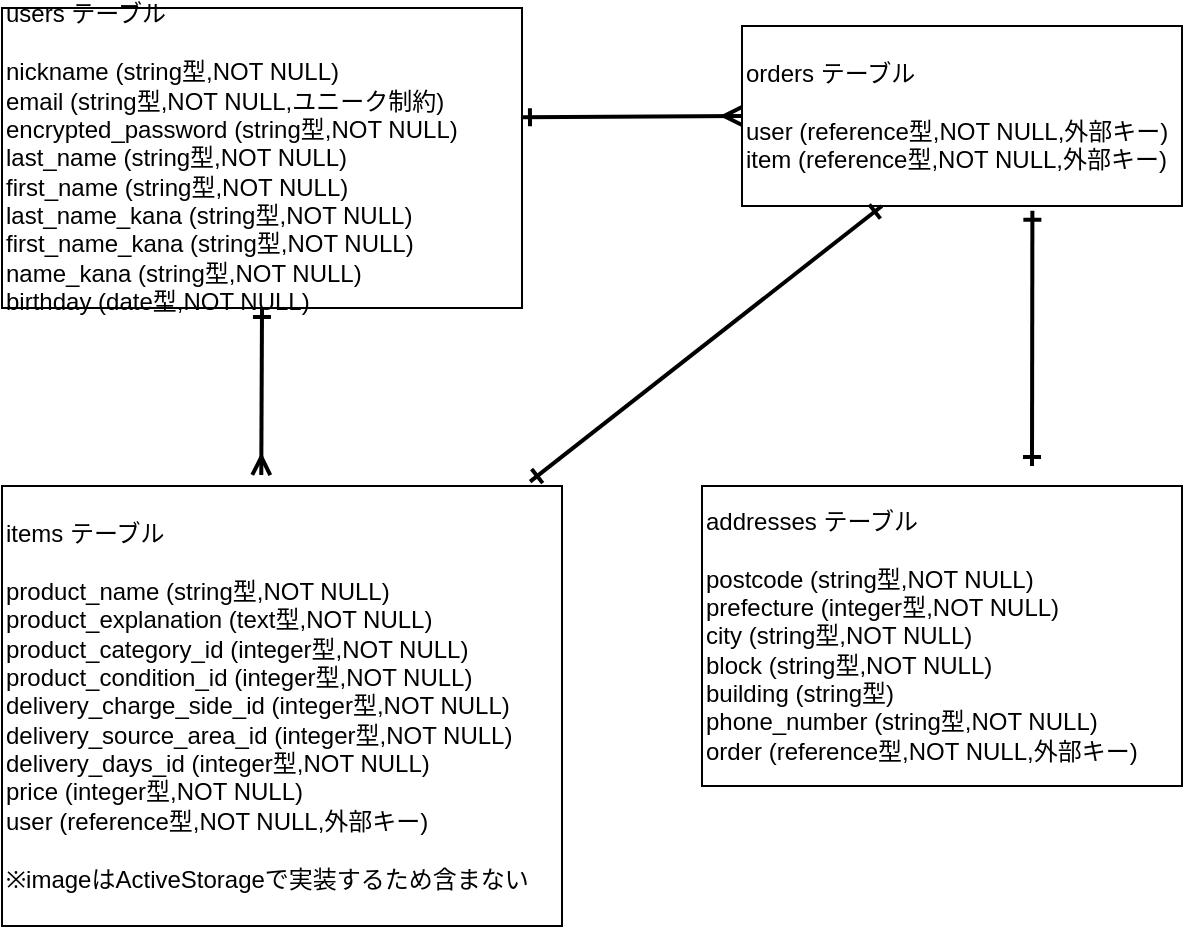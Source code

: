 <mxfile>
    <diagram id="DV2wlQz9_BdQ9Gg6ZfHb" name="ページ1">
        <mxGraphModel dx="670" dy="561" grid="1" gridSize="10" guides="1" tooltips="1" connect="1" arrows="1" fold="1" page="1" pageScale="1" pageWidth="827" pageHeight="1169" math="0" shadow="0">
            <root>
                <mxCell id="0"/>
                <mxCell id="1" parent="0"/>
                <mxCell id="44" value="&lt;div&gt;&lt;span&gt;users テーブル&lt;/span&gt;&lt;/div&gt;&lt;div&gt;&lt;br&gt;&lt;/div&gt;&lt;div&gt;&lt;span&gt;nickname (string型,NOT NULL)&lt;/span&gt;&lt;/div&gt;&lt;div&gt;&lt;span&gt;email (string型,NOT NULL,ユニーク制約)&lt;/span&gt;&lt;/div&gt;&lt;div&gt;&lt;span&gt;encrypted_password&amp;nbsp;(string型,NOT NULL)&lt;/span&gt;&lt;/div&gt;&lt;div&gt;last_name&amp;nbsp;(string型,NOT NULL)&lt;span&gt;&lt;br&gt;&lt;/span&gt;&lt;/div&gt;&lt;div&gt;&lt;span&gt;first_name&amp;nbsp;(string型,NOT NULL)&lt;/span&gt;&lt;/div&gt;&lt;div&gt;&lt;div&gt;last_name_kana (string型,NOT NULL)&lt;br&gt;&lt;/div&gt;&lt;div&gt;first_name_kana (string型,NOT NULL)&lt;/div&gt;&lt;/div&gt;&lt;div&gt;&lt;span&gt;name_kana&amp;nbsp;(string型,NOT NULL)&lt;/span&gt;&lt;/div&gt;&lt;div&gt;&lt;span&gt;birthday&amp;nbsp;(date型,NOT NULL)&lt;/span&gt;&lt;/div&gt;" style="rounded=0;whiteSpace=wrap;html=1;align=left;" parent="1" vertex="1">
                    <mxGeometry x="30" y="11" width="260" height="150" as="geometry"/>
                </mxCell>
                <mxCell id="48" value="items テーブル&lt;br&gt;&lt;br&gt;product_name&amp;nbsp;(string型,NOT NULL)&lt;br&gt;product_explanation (text型,NOT NULL)&lt;br&gt;product_category_id (integer型,NOT NULL)&lt;br&gt;product_condition_id (integer型,NOT NULL)&lt;br&gt;delivery_charge_side_id (integer型,NOT NULL)&lt;br&gt;delivery_source_area_id (integer型,NOT NULL)&lt;br&gt;delivery_days_id (integer型,NOT NULL)&lt;br&gt;price (integer型,NOT NULL)&lt;br&gt;user (reference型,NOT NULL,外部キー)&lt;br&gt;&lt;br&gt;※imageはActiveStorageで実装するため含まない" style="rounded=0;whiteSpace=wrap;html=1;align=left;" parent="1" vertex="1">
                    <mxGeometry x="30" y="250" width="280" height="220" as="geometry"/>
                </mxCell>
                <mxCell id="49" value="&lt;div&gt;&lt;span&gt;orders テーブル&lt;/span&gt;&lt;/div&gt;&lt;div&gt;&lt;br&gt;&lt;/div&gt;user (reference型,NOT NULL,外部キー)&lt;div&gt;&lt;span&gt;item&lt;/span&gt;&lt;span&gt;&amp;nbsp;(&lt;/span&gt;reference型&lt;span&gt;,NOT NULL,外部キー)&lt;/span&gt;&lt;/div&gt;" style="rounded=0;whiteSpace=wrap;html=1;align=left;" parent="1" vertex="1">
                    <mxGeometry x="400" y="20" width="220" height="90" as="geometry"/>
                </mxCell>
                <mxCell id="51" value="&lt;div&gt;&lt;span&gt;addresses テーブル&lt;/span&gt;&lt;/div&gt;&lt;div&gt;&lt;br&gt;&lt;/div&gt;postcode (string型,NOT NULL)&lt;div&gt;&lt;span&gt;prefecture (integer&lt;/span&gt;型&lt;span&gt;,NOT NULL)&lt;/span&gt;&lt;/div&gt;city (string型,NOT NULL)&lt;br&gt;block (string型,NOT NULL)&lt;br&gt;building (string型)&lt;br&gt;phone_number (string型,NOT NULL)&lt;br&gt;order (reference型,NOT NULL,外部キー)" style="rounded=0;whiteSpace=wrap;html=1;align=left;" parent="1" vertex="1">
                    <mxGeometry x="380" y="250" width="240" height="150" as="geometry"/>
                </mxCell>
                <mxCell id="53" value="" style="endArrow=ERmany;startArrow=ERone;html=1;endFill=0;startFill=0;exitX=0.998;exitY=0.364;exitDx=0;exitDy=0;exitPerimeter=0;strokeWidth=2;entryX=0;entryY=0.5;entryDx=0;entryDy=0;" parent="1" source="44" target="49" edge="1">
                    <mxGeometry width="50" height="50" relative="1" as="geometry">
                        <mxPoint x="320" y="100" as="sourcePoint"/>
                        <mxPoint x="380" y="65" as="targetPoint"/>
                        <Array as="points"/>
                    </mxGeometry>
                </mxCell>
                <mxCell id="54" value="" style="endArrow=ERmany;startArrow=ERone;html=1;endFill=0;startFill=0;strokeWidth=2;entryX=0.463;entryY=-0.025;entryDx=0;entryDy=0;exitX=0.5;exitY=1;exitDx=0;exitDy=0;entryPerimeter=0;" parent="1" source="44" target="48" edge="1">
                    <mxGeometry width="50" height="50" relative="1" as="geometry">
                        <mxPoint x="170" y="170" as="sourcePoint"/>
                        <mxPoint x="320.52" y="200.4" as="targetPoint"/>
                        <Array as="points"/>
                    </mxGeometry>
                </mxCell>
                <mxCell id="56" value="" style="endArrow=ERone;startArrow=ERone;html=1;endFill=0;startFill=0;exitX=0.943;exitY=-0.01;exitDx=0;exitDy=0;exitPerimeter=0;strokeWidth=2;entryX=0.318;entryY=1;entryDx=0;entryDy=0;entryPerimeter=0;" parent="1" source="48" target="49" edge="1">
                    <mxGeometry width="50" height="50" relative="1" as="geometry">
                        <mxPoint x="370" y="160" as="sourcePoint"/>
                        <mxPoint x="480.52" y="160.4" as="targetPoint"/>
                        <Array as="points"/>
                    </mxGeometry>
                </mxCell>
                <mxCell id="57" value="" style="endArrow=ERone;startArrow=ERone;html=1;endFill=0;startFill=0;strokeWidth=2;entryX=0.66;entryY=1.026;entryDx=0;entryDy=0;entryPerimeter=0;" parent="1" target="49" edge="1">
                    <mxGeometry width="50" height="50" relative="1" as="geometry">
                        <mxPoint x="545" y="240" as="sourcePoint"/>
                        <mxPoint x="540.0" y="130.0" as="targetPoint"/>
                        <Array as="points"/>
                    </mxGeometry>
                </mxCell>
            </root>
        </mxGraphModel>
    </diagram>
</mxfile>